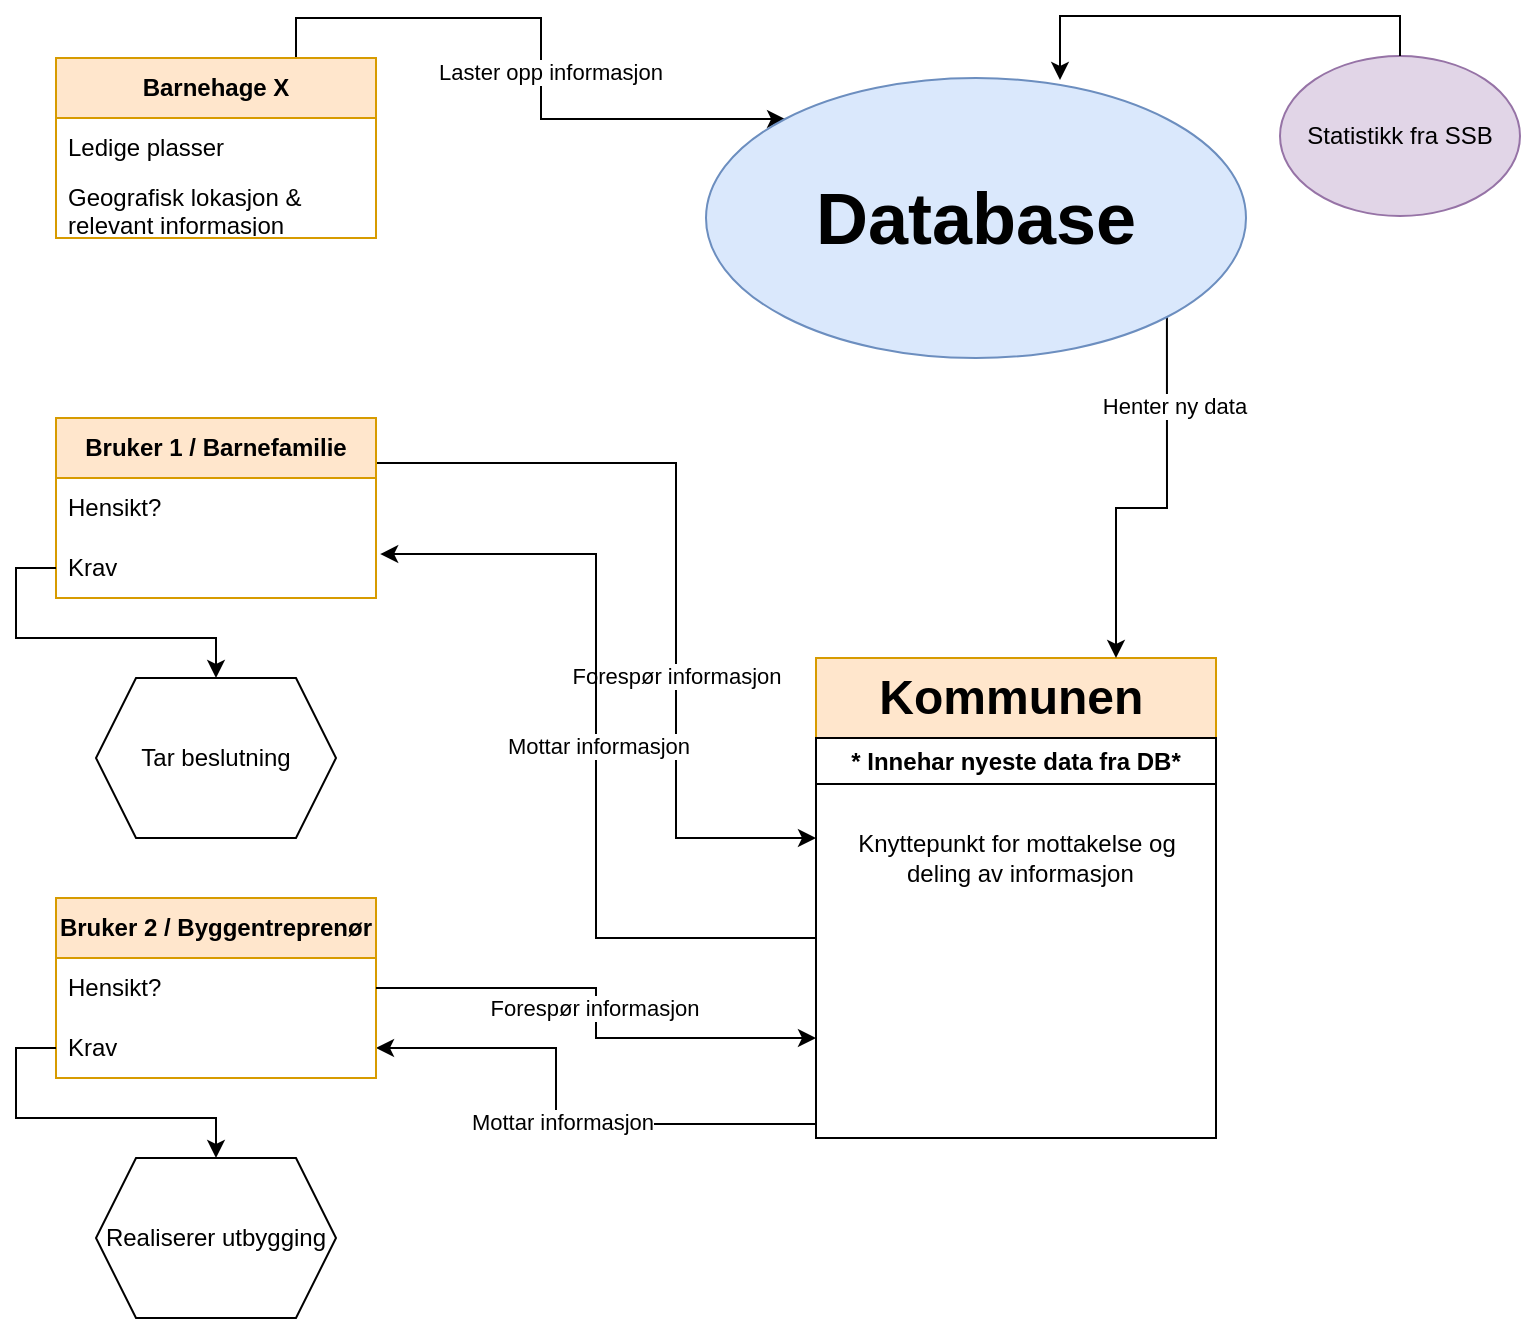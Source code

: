 <mxfile version="22.0.2" type="github">
  <diagram id="C5RBs43oDa-KdzZeNtuy" name="Page-1">
    <mxGraphModel dx="2074" dy="1118" grid="0" gridSize="10" guides="1" tooltips="1" connect="1" arrows="1" fold="1" page="1" pageScale="1" pageWidth="827" pageHeight="1169" math="0" shadow="0">
      <root>
        <mxCell id="WIyWlLk6GJQsqaUBKTNV-0" />
        <mxCell id="WIyWlLk6GJQsqaUBKTNV-1" parent="WIyWlLk6GJQsqaUBKTNV-0" />
        <mxCell id="G2nF_cRTzTYgWaF174XV-175" style="edgeStyle=orthogonalEdgeStyle;rounded=0;orthogonalLoop=1;jettySize=auto;html=1;exitX=1;exitY=0.25;exitDx=0;exitDy=0;entryX=0;entryY=0.25;entryDx=0;entryDy=0;" edge="1" parent="WIyWlLk6GJQsqaUBKTNV-1" source="G2nF_cRTzTYgWaF174XV-86" target="G2nF_cRTzTYgWaF174XV-97">
          <mxGeometry relative="1" as="geometry">
            <Array as="points">
              <mxPoint x="358" y="248" />
              <mxPoint x="358" y="435" />
            </Array>
          </mxGeometry>
        </mxCell>
        <mxCell id="G2nF_cRTzTYgWaF174XV-177" value="Forespør informasjon" style="edgeLabel;html=1;align=center;verticalAlign=middle;resizable=0;points=[];" vertex="1" connectable="0" parent="G2nF_cRTzTYgWaF174XV-175">
          <mxGeometry x="0.252" relative="1" as="geometry">
            <mxPoint y="1" as="offset" />
          </mxGeometry>
        </mxCell>
        <mxCell id="G2nF_cRTzTYgWaF174XV-86" value="&lt;b&gt;Bruker 1 / Barnefamilie&lt;/b&gt;" style="swimlane;fontStyle=0;childLayout=stackLayout;horizontal=1;startSize=30;horizontalStack=0;resizeParent=1;resizeParentMax=0;resizeLast=0;collapsible=1;marginBottom=0;whiteSpace=wrap;html=1;fillColor=#ffe6cc;strokeColor=#d79b00;" vertex="1" parent="WIyWlLk6GJQsqaUBKTNV-1">
          <mxGeometry x="48" y="225" width="160" height="90" as="geometry" />
        </mxCell>
        <mxCell id="G2nF_cRTzTYgWaF174XV-87" value="Hensikt?" style="text;strokeColor=none;fillColor=none;align=left;verticalAlign=middle;spacingLeft=4;spacingRight=4;overflow=hidden;points=[[0,0.5],[1,0.5]];portConstraint=eastwest;rotatable=0;whiteSpace=wrap;html=1;" vertex="1" parent="G2nF_cRTzTYgWaF174XV-86">
          <mxGeometry y="30" width="160" height="30" as="geometry" />
        </mxCell>
        <mxCell id="G2nF_cRTzTYgWaF174XV-88" value="Krav" style="text;strokeColor=none;fillColor=none;align=left;verticalAlign=middle;spacingLeft=4;spacingRight=4;overflow=hidden;points=[[0,0.5],[1,0.5]];portConstraint=eastwest;rotatable=0;whiteSpace=wrap;html=1;" vertex="1" parent="G2nF_cRTzTYgWaF174XV-86">
          <mxGeometry y="60" width="160" height="30" as="geometry" />
        </mxCell>
        <mxCell id="G2nF_cRTzTYgWaF174XV-96" value="&lt;h1&gt;&amp;nbsp; &amp;nbsp; Kommunen&lt;/h1&gt;&lt;p&gt;&lt;br&gt;&lt;/p&gt;" style="text;html=1;strokeColor=#d79b00;fillColor=#ffe6cc;spacing=5;spacingTop=-20;whiteSpace=wrap;overflow=hidden;rounded=0;" vertex="1" parent="WIyWlLk6GJQsqaUBKTNV-1">
          <mxGeometry x="428" y="345" width="200" height="40" as="geometry" />
        </mxCell>
        <mxCell id="G2nF_cRTzTYgWaF174XV-186" style="edgeStyle=orthogonalEdgeStyle;rounded=0;orthogonalLoop=1;jettySize=auto;html=1;exitX=0;exitY=1;exitDx=0;exitDy=0;entryX=1;entryY=0.5;entryDx=0;entryDy=0;" edge="1" parent="WIyWlLk6GJQsqaUBKTNV-1" source="G2nF_cRTzTYgWaF174XV-97" target="G2nF_cRTzTYgWaF174XV-100">
          <mxGeometry relative="1" as="geometry">
            <Array as="points">
              <mxPoint x="428" y="578" />
              <mxPoint x="298" y="578" />
              <mxPoint x="298" y="540" />
            </Array>
          </mxGeometry>
        </mxCell>
        <mxCell id="G2nF_cRTzTYgWaF174XV-187" value="Mottar informasjon" style="edgeLabel;html=1;align=center;verticalAlign=middle;resizable=0;points=[];" vertex="1" connectable="0" parent="G2nF_cRTzTYgWaF174XV-186">
          <mxGeometry x="0.043" y="-3" relative="1" as="geometry">
            <mxPoint as="offset" />
          </mxGeometry>
        </mxCell>
        <mxCell id="G2nF_cRTzTYgWaF174XV-97" value="* Innehar nyeste data fra DB*" style="swimlane;whiteSpace=wrap;html=1;" vertex="1" parent="WIyWlLk6GJQsqaUBKTNV-1">
          <mxGeometry x="428" y="385" width="200" height="200" as="geometry" />
        </mxCell>
        <mxCell id="G2nF_cRTzTYgWaF174XV-157" value="Knyttepunkt for mottakelse og&lt;br&gt;&amp;nbsp;deling av informasjon&lt;br&gt;" style="text;html=1;align=center;verticalAlign=middle;resizable=0;points=[];autosize=1;strokeColor=none;fillColor=none;" vertex="1" parent="G2nF_cRTzTYgWaF174XV-97">
          <mxGeometry x="10" y="40" width="180" height="40" as="geometry" />
        </mxCell>
        <mxCell id="G2nF_cRTzTYgWaF174XV-98" value="&lt;b&gt;Bruker 2 / Byggentreprenør&lt;/b&gt;" style="swimlane;fontStyle=0;childLayout=stackLayout;horizontal=1;startSize=30;horizontalStack=0;resizeParent=1;resizeParentMax=0;resizeLast=0;collapsible=1;marginBottom=0;whiteSpace=wrap;html=1;fillColor=#ffe6cc;strokeColor=#d79b00;" vertex="1" parent="WIyWlLk6GJQsqaUBKTNV-1">
          <mxGeometry x="48" y="465" width="160" height="90" as="geometry" />
        </mxCell>
        <mxCell id="G2nF_cRTzTYgWaF174XV-99" value="Hensikt?" style="text;strokeColor=none;fillColor=none;align=left;verticalAlign=middle;spacingLeft=4;spacingRight=4;overflow=hidden;points=[[0,0.5],[1,0.5]];portConstraint=eastwest;rotatable=0;whiteSpace=wrap;html=1;" vertex="1" parent="G2nF_cRTzTYgWaF174XV-98">
          <mxGeometry y="30" width="160" height="30" as="geometry" />
        </mxCell>
        <mxCell id="G2nF_cRTzTYgWaF174XV-100" value="Krav" style="text;strokeColor=none;fillColor=none;align=left;verticalAlign=middle;spacingLeft=4;spacingRight=4;overflow=hidden;points=[[0,0.5],[1,0.5]];portConstraint=eastwest;rotatable=0;whiteSpace=wrap;html=1;" vertex="1" parent="G2nF_cRTzTYgWaF174XV-98">
          <mxGeometry y="60" width="160" height="30" as="geometry" />
        </mxCell>
        <mxCell id="G2nF_cRTzTYgWaF174XV-123" value="Realiserer utbygging" style="shape=hexagon;perimeter=hexagonPerimeter2;whiteSpace=wrap;html=1;fixedSize=1;" vertex="1" parent="WIyWlLk6GJQsqaUBKTNV-1">
          <mxGeometry x="68" y="595" width="120" height="80" as="geometry" />
        </mxCell>
        <mxCell id="G2nF_cRTzTYgWaF174XV-125" value="Tar beslutning" style="shape=hexagon;perimeter=hexagonPerimeter2;whiteSpace=wrap;html=1;fixedSize=1;" vertex="1" parent="WIyWlLk6GJQsqaUBKTNV-1">
          <mxGeometry x="68" y="355" width="120" height="80" as="geometry" />
        </mxCell>
        <mxCell id="G2nF_cRTzTYgWaF174XV-126" style="edgeStyle=orthogonalEdgeStyle;rounded=0;orthogonalLoop=1;jettySize=auto;html=1;exitX=0;exitY=0.5;exitDx=0;exitDy=0;entryX=0.5;entryY=0;entryDx=0;entryDy=0;" edge="1" parent="WIyWlLk6GJQsqaUBKTNV-1" source="G2nF_cRTzTYgWaF174XV-88" target="G2nF_cRTzTYgWaF174XV-125">
          <mxGeometry relative="1" as="geometry" />
        </mxCell>
        <mxCell id="G2nF_cRTzTYgWaF174XV-131" value="Statistikk fra SSB" style="ellipse;whiteSpace=wrap;html=1;fillColor=#e1d5e7;strokeColor=#9673a6;" vertex="1" parent="WIyWlLk6GJQsqaUBKTNV-1">
          <mxGeometry x="660" y="44" width="120" height="80" as="geometry" />
        </mxCell>
        <mxCell id="G2nF_cRTzTYgWaF174XV-167" style="edgeStyle=orthogonalEdgeStyle;rounded=0;orthogonalLoop=1;jettySize=auto;html=1;exitX=0.75;exitY=0;exitDx=0;exitDy=0;entryX=0;entryY=0;entryDx=0;entryDy=0;" edge="1" parent="WIyWlLk6GJQsqaUBKTNV-1" source="G2nF_cRTzTYgWaF174XV-134" target="G2nF_cRTzTYgWaF174XV-151">
          <mxGeometry relative="1" as="geometry" />
        </mxCell>
        <mxCell id="G2nF_cRTzTYgWaF174XV-169" value="Laster opp informasjon" style="edgeLabel;html=1;align=center;verticalAlign=middle;resizable=0;points=[];" vertex="1" connectable="0" parent="G2nF_cRTzTYgWaF174XV-167">
          <mxGeometry x="0.07" y="4" relative="1" as="geometry">
            <mxPoint y="1" as="offset" />
          </mxGeometry>
        </mxCell>
        <mxCell id="G2nF_cRTzTYgWaF174XV-134" value="&lt;b&gt;Barnehage X&lt;/b&gt;" style="swimlane;fontStyle=0;childLayout=stackLayout;horizontal=1;startSize=30;horizontalStack=0;resizeParent=1;resizeParentMax=0;resizeLast=0;collapsible=1;marginBottom=0;whiteSpace=wrap;html=1;fillColor=#ffe6cc;strokeColor=#d79b00;" vertex="1" parent="WIyWlLk6GJQsqaUBKTNV-1">
          <mxGeometry x="48" y="45" width="160" height="90" as="geometry" />
        </mxCell>
        <mxCell id="G2nF_cRTzTYgWaF174XV-135" value="Ledige plasser" style="text;strokeColor=none;fillColor=none;align=left;verticalAlign=middle;spacingLeft=4;spacingRight=4;overflow=hidden;points=[[0,0.5],[1,0.5]];portConstraint=eastwest;rotatable=0;whiteSpace=wrap;html=1;" vertex="1" parent="G2nF_cRTzTYgWaF174XV-134">
          <mxGeometry y="30" width="160" height="30" as="geometry" />
        </mxCell>
        <mxCell id="G2nF_cRTzTYgWaF174XV-136" value="Geografisk lokasjon &amp;amp;&lt;br&gt;relevant informasjon" style="text;strokeColor=none;fillColor=none;align=left;verticalAlign=middle;spacingLeft=4;spacingRight=4;overflow=hidden;points=[[0,0.5],[1,0.5]];portConstraint=eastwest;rotatable=0;whiteSpace=wrap;html=1;" vertex="1" parent="G2nF_cRTzTYgWaF174XV-134">
          <mxGeometry y="60" width="160" height="30" as="geometry" />
        </mxCell>
        <mxCell id="G2nF_cRTzTYgWaF174XV-149" style="edgeStyle=orthogonalEdgeStyle;rounded=0;orthogonalLoop=1;jettySize=auto;html=1;exitX=0;exitY=0.5;exitDx=0;exitDy=0;entryX=0.5;entryY=0;entryDx=0;entryDy=0;" edge="1" parent="WIyWlLk6GJQsqaUBKTNV-1" source="G2nF_cRTzTYgWaF174XV-100" target="G2nF_cRTzTYgWaF174XV-123">
          <mxGeometry relative="1" as="geometry" />
        </mxCell>
        <mxCell id="G2nF_cRTzTYgWaF174XV-172" style="edgeStyle=orthogonalEdgeStyle;rounded=0;orthogonalLoop=1;jettySize=auto;html=1;exitX=1;exitY=1;exitDx=0;exitDy=0;entryX=0.75;entryY=0;entryDx=0;entryDy=0;" edge="1" parent="WIyWlLk6GJQsqaUBKTNV-1" source="G2nF_cRTzTYgWaF174XV-151" target="G2nF_cRTzTYgWaF174XV-96">
          <mxGeometry relative="1" as="geometry" />
        </mxCell>
        <mxCell id="G2nF_cRTzTYgWaF174XV-174" value="Henter ny data" style="edgeLabel;html=1;align=center;verticalAlign=middle;resizable=0;points=[];" vertex="1" connectable="0" parent="G2nF_cRTzTYgWaF174XV-172">
          <mxGeometry x="-0.551" y="3" relative="1" as="geometry">
            <mxPoint as="offset" />
          </mxGeometry>
        </mxCell>
        <mxCell id="G2nF_cRTzTYgWaF174XV-151" value="&lt;font style=&quot;font-size: 36px;&quot;&gt;&lt;b style=&quot;&quot;&gt;Database&lt;/b&gt;&lt;/font&gt;" style="ellipse;whiteSpace=wrap;html=1;fillColor=#dae8fc;strokeColor=#6c8ebf;" vertex="1" parent="WIyWlLk6GJQsqaUBKTNV-1">
          <mxGeometry x="373" y="55" width="270" height="140" as="geometry" />
        </mxCell>
        <mxCell id="G2nF_cRTzTYgWaF174XV-179" style="edgeStyle=orthogonalEdgeStyle;rounded=0;orthogonalLoop=1;jettySize=auto;html=1;exitX=0;exitY=0.5;exitDx=0;exitDy=0;entryX=1.013;entryY=0.267;entryDx=0;entryDy=0;entryPerimeter=0;" edge="1" parent="WIyWlLk6GJQsqaUBKTNV-1" source="G2nF_cRTzTYgWaF174XV-97" target="G2nF_cRTzTYgWaF174XV-88">
          <mxGeometry relative="1" as="geometry" />
        </mxCell>
        <mxCell id="G2nF_cRTzTYgWaF174XV-180" value="Mottar informasjon" style="edgeLabel;html=1;align=center;verticalAlign=middle;resizable=0;points=[];" vertex="1" connectable="0" parent="G2nF_cRTzTYgWaF174XV-179">
          <mxGeometry x="0.005" y="-1" relative="1" as="geometry">
            <mxPoint as="offset" />
          </mxGeometry>
        </mxCell>
        <mxCell id="G2nF_cRTzTYgWaF174XV-184" style="edgeStyle=orthogonalEdgeStyle;rounded=0;orthogonalLoop=1;jettySize=auto;html=1;entryX=0;entryY=0.75;entryDx=0;entryDy=0;" edge="1" parent="WIyWlLk6GJQsqaUBKTNV-1" source="G2nF_cRTzTYgWaF174XV-99" target="G2nF_cRTzTYgWaF174XV-97">
          <mxGeometry relative="1" as="geometry" />
        </mxCell>
        <mxCell id="G2nF_cRTzTYgWaF174XV-185" value="Forespør informasjon" style="edgeLabel;html=1;align=center;verticalAlign=middle;resizable=0;points=[];" vertex="1" connectable="0" parent="G2nF_cRTzTYgWaF174XV-184">
          <mxGeometry x="-0.02" y="-1" relative="1" as="geometry">
            <mxPoint as="offset" />
          </mxGeometry>
        </mxCell>
        <mxCell id="G2nF_cRTzTYgWaF174XV-189" style="edgeStyle=orthogonalEdgeStyle;rounded=0;orthogonalLoop=1;jettySize=auto;html=1;exitX=0.5;exitY=0;exitDx=0;exitDy=0;" edge="1" parent="WIyWlLk6GJQsqaUBKTNV-1" source="G2nF_cRTzTYgWaF174XV-131">
          <mxGeometry relative="1" as="geometry">
            <mxPoint x="550" y="56" as="targetPoint" />
            <Array as="points">
              <mxPoint x="720" y="24" />
              <mxPoint x="550" y="24" />
            </Array>
          </mxGeometry>
        </mxCell>
      </root>
    </mxGraphModel>
  </diagram>
</mxfile>
